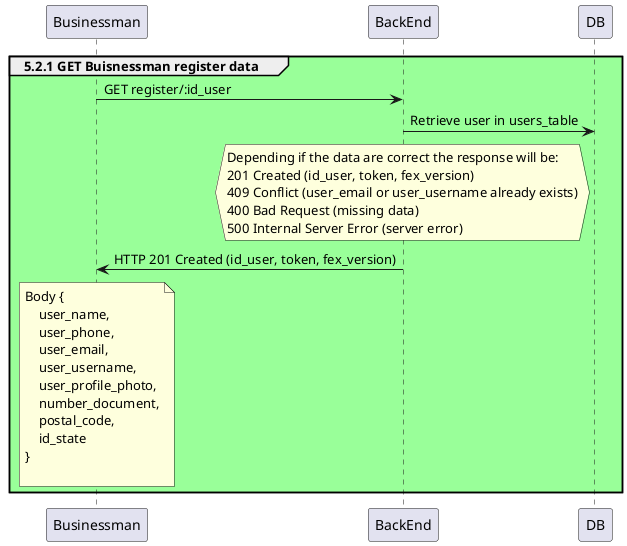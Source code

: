 @startuml

    group #99FF99 5.2.1 GET Buisnessman register data

        Businessman -> BackEnd: GET register/:id_user



        BackEnd -> DB: Retrieve user in users_table

        hnote over BackEnd
            Depending if the data are correct the response will be:
            201 Created (id_user, token, fex_version)
            409 Conflict (user_email or user_username already exists)
            400 Bad Request (missing data)
            500 Internal Server Error (server error)
        endnote


        BackEnd -> Businessman: HTTP 201 Created (id_user, token, fex_version)

        note over Businessman
        Body {
            user_name,
            user_phone,
            user_email,
            user_username,
            user_profile_photo,
            number_document,
            postal_code,
            id_state
        }

        endnote
    
    end group 

@enduml
